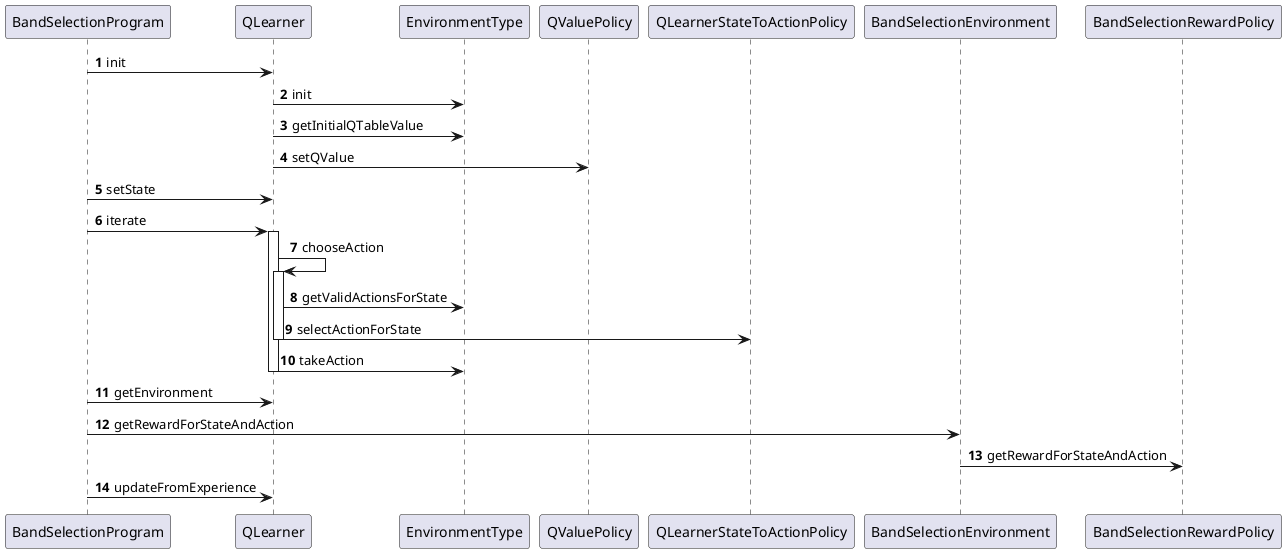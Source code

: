 /'
* Copyright (c) 2020 Intel Corporation
*
* Permission is hereby granted, free of charge, to any person obtaining a copy
* of this software and associated documentation files (the "Software"), to deal
* in the Software without restriction, including without limitation the rights
* to use, copy, modify, merge, publish, distribute, sublicense, and/or sell
* copies of the Software, and to permit persons to whom the Software is
* furnished to do so, subject to the following conditions:
*
* The above copyright notice and this permission notice shall be included in all
* copies or substantial portions of the Software.
*
* THE SOFTWARE IS PROVIDED "AS IS", WITHOUT WARRANTY OF ANY KIND, EXPRESS OR
* IMPLIED, INCLUDING BUT NOT LIMITED TO THE WARRANTIES OF MERCHANTABILITY,
* FITNESS FOR A PARTICULAR PURPOSE AND NONINFRINGEMENT. IN NO EVENT SHALL THE
* AUTHORS OR COPYRIGHT HOLDERS BE LIABLE FOR ANY CLAIM, DAMAGES OR OTHER
* LIABILITY, WHETHER IN AN ACTION OF CONTRACT, TORT OR OTHERWISE, ARISING FROM,
* OUT OF OR IN CONNECTION WITH THE SOFTWARE OR THE USE OR OTHER DEALINGS IN THE
* SOFTWARE.
*'/

@startuml
autonumber
BandSelectionProgram -> QLearner : init
QLearner -> EnvironmentType : init
QLearner -> EnvironmentType : getInitialQTableValue
QLearner -> QValuePolicy : setQValue
BandSelectionProgram -> QLearner : setState
BandSelectionProgram -> QLearner : iterate
activate QLearner
QLearner -> QLearner : chooseAction
activate QLearner
QLearner -> EnvironmentType : getValidActionsForState
QLearner -> QLearnerStateToActionPolicy : selectActionForState
deactivate QLearner
QLearner -> EnvironmentType : takeAction
deactivate QLearner
BandSelectionProgram -> QLearner : getEnvironment
BandSelectionProgram -> BandSelectionEnvironment : getRewardForStateAndAction
BandSelectionEnvironment -> BandSelectionRewardPolicy : getRewardForStateAndAction
BandSelectionProgram -> QLearner : updateFromExperience
@enduml